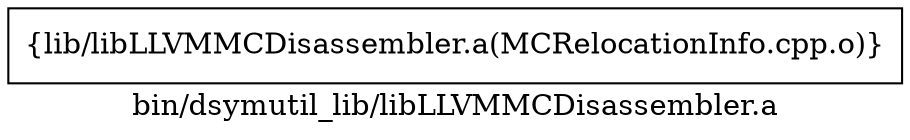 digraph "bin/dsymutil_lib/libLLVMMCDisassembler.a" {
	label="bin/dsymutil_lib/libLLVMMCDisassembler.a";
	rankdir=LR;

	Node0x5653fc4da3f8 [shape=record,shape=box,group=0,label="{lib/libLLVMMCDisassembler.a(MCRelocationInfo.cpp.o)}"];
}
